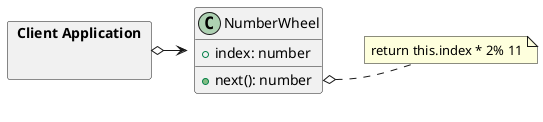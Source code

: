 @startuml

skinparam PackageStyle rectangle

package "Client Application" as ClientApplication {}

class NumberWheel {
    + index: number
    + next(): number
}

ClientApplication o-right-> NumberWheel

note "return this.index * 2% 11" as NoteNW

NumberWheel::next o.[hidden] NoteNW
NumberWheel::next o. NoteNW

